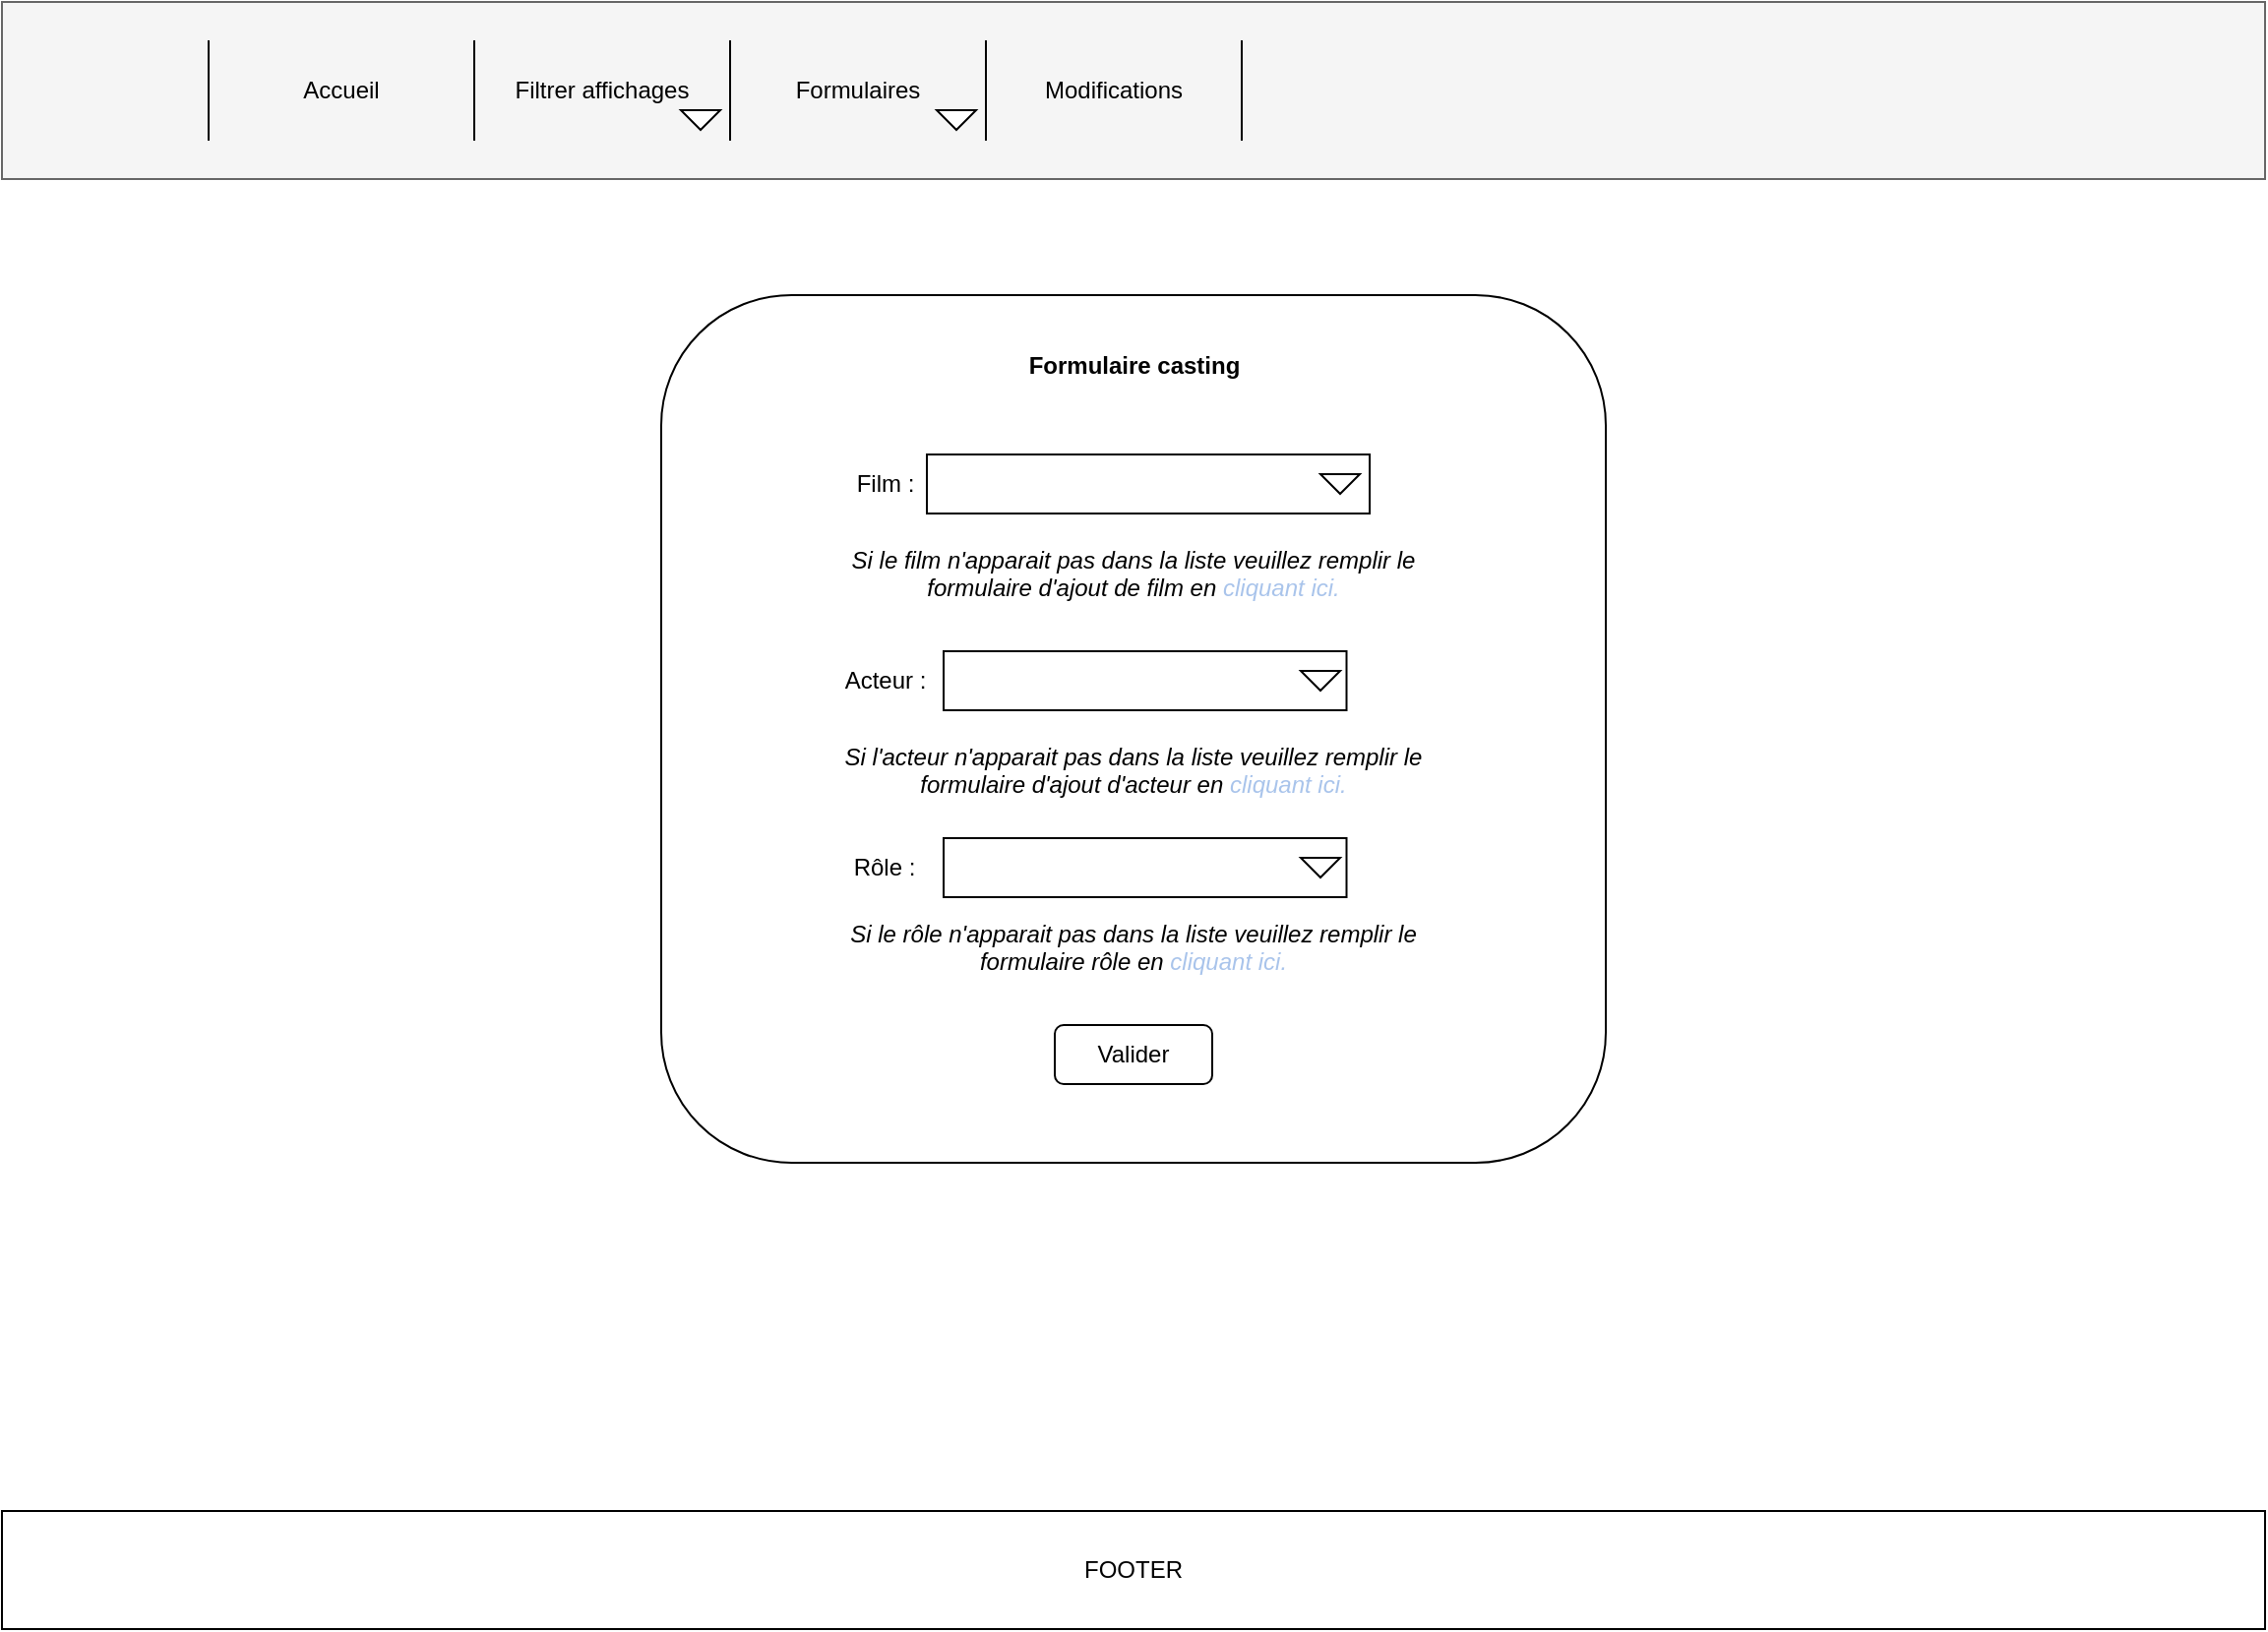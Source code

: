 <mxfile version="21.1.8" type="github">
  <diagram name="Page-1" id="1hrMliXUyaiEVK_QisMv">
    <mxGraphModel dx="1434" dy="754" grid="1" gridSize="10" guides="1" tooltips="1" connect="1" arrows="1" fold="1" page="1" pageScale="1" pageWidth="1169" pageHeight="827" math="0" shadow="0">
      <root>
        <mxCell id="0" />
        <mxCell id="1" parent="0" />
        <mxCell id="t0LKm3EGDs16AiwfEuaH-1" value="" style="rounded=0;whiteSpace=wrap;html=1;fillColor=#f5f5f5;fontColor=#333333;strokeColor=#666666;" vertex="1" parent="1">
          <mxGeometry x="10" width="1150" height="90" as="geometry" />
        </mxCell>
        <mxCell id="t0LKm3EGDs16AiwfEuaH-2" value="Filtrer affichages" style="shape=partialRectangle;whiteSpace=wrap;html=1;bottom=0;top=0;fillColor=none;" vertex="1" parent="1">
          <mxGeometry x="250" y="20" width="130" height="50" as="geometry" />
        </mxCell>
        <mxCell id="t0LKm3EGDs16AiwfEuaH-3" value="Formulaires" style="shape=partialRectangle;whiteSpace=wrap;html=1;bottom=0;top=0;fillColor=none;" vertex="1" parent="1">
          <mxGeometry x="380" y="20" width="130" height="50" as="geometry" />
        </mxCell>
        <mxCell id="t0LKm3EGDs16AiwfEuaH-4" value="Modifications" style="shape=partialRectangle;whiteSpace=wrap;html=1;bottom=0;top=0;fillColor=none;" vertex="1" parent="1">
          <mxGeometry x="510" y="20" width="130" height="50" as="geometry" />
        </mxCell>
        <mxCell id="t0LKm3EGDs16AiwfEuaH-5" value="&lt;p style=&quot;line-height: 120%;&quot;&gt;Accueil&lt;/p&gt;" style="shape=partialRectangle;whiteSpace=wrap;html=1;bottom=0;top=0;fillColor=none;" vertex="1" parent="1">
          <mxGeometry x="115" y="20" width="135" height="50" as="geometry" />
        </mxCell>
        <mxCell id="t0LKm3EGDs16AiwfEuaH-6" value="" style="triangle;whiteSpace=wrap;html=1;rotation=90;" vertex="1" parent="1">
          <mxGeometry x="360" y="50" width="10" height="20" as="geometry" />
        </mxCell>
        <mxCell id="t0LKm3EGDs16AiwfEuaH-7" value="" style="triangle;whiteSpace=wrap;html=1;rotation=90;" vertex="1" parent="1">
          <mxGeometry x="490" y="50" width="10" height="20" as="geometry" />
        </mxCell>
        <mxCell id="t0LKm3EGDs16AiwfEuaH-8" value="FOOTER" style="rounded=0;whiteSpace=wrap;html=1;resizeWidth=0;" vertex="1" parent="1">
          <mxGeometry x="10" y="767" width="1150" height="60" as="geometry" />
        </mxCell>
        <mxCell id="t0LKm3EGDs16AiwfEuaH-9" value="" style="rounded=1;whiteSpace=wrap;html=1;" vertex="1" parent="1">
          <mxGeometry x="345" y="149" width="480" height="441" as="geometry" />
        </mxCell>
        <mxCell id="t0LKm3EGDs16AiwfEuaH-10" value="" style="rounded=0;whiteSpace=wrap;html=1;" vertex="1" parent="1">
          <mxGeometry x="480" y="230" width="225" height="30" as="geometry" />
        </mxCell>
        <mxCell id="t0LKm3EGDs16AiwfEuaH-11" value="&lt;b&gt;Formulaire casting&lt;br&gt;&lt;/b&gt;" style="text;html=1;strokeColor=none;fillColor=none;align=center;verticalAlign=middle;whiteSpace=wrap;rounded=0;" vertex="1" parent="1">
          <mxGeometry x="471.75" y="170" width="226.5" height="30" as="geometry" />
        </mxCell>
        <mxCell id="t0LKm3EGDs16AiwfEuaH-12" value="Film :" style="text;html=1;strokeColor=none;fillColor=none;align=center;verticalAlign=middle;whiteSpace=wrap;rounded=0;" vertex="1" parent="1">
          <mxGeometry x="428.5" y="230" width="60" height="30" as="geometry" />
        </mxCell>
        <mxCell id="t0LKm3EGDs16AiwfEuaH-13" value="Acteur :" style="text;html=1;strokeColor=none;fillColor=none;align=center;verticalAlign=middle;whiteSpace=wrap;rounded=0;" vertex="1" parent="1">
          <mxGeometry x="428.5" y="330" width="60" height="30" as="geometry" />
        </mxCell>
        <mxCell id="t0LKm3EGDs16AiwfEuaH-14" value="" style="rounded=0;whiteSpace=wrap;html=1;" vertex="1" parent="1">
          <mxGeometry x="488.5" y="330" width="204.75" height="30" as="geometry" />
        </mxCell>
        <mxCell id="t0LKm3EGDs16AiwfEuaH-17" value="Rôle :" style="text;html=1;strokeColor=none;fillColor=none;align=center;verticalAlign=middle;whiteSpace=wrap;rounded=0;" vertex="1" parent="1">
          <mxGeometry x="402" y="425" width="113" height="30" as="geometry" />
        </mxCell>
        <mxCell id="t0LKm3EGDs16AiwfEuaH-20" value="Valider" style="rounded=1;whiteSpace=wrap;html=1;" vertex="1" parent="1">
          <mxGeometry x="545" y="520" width="80" height="30" as="geometry" />
        </mxCell>
        <mxCell id="t0LKm3EGDs16AiwfEuaH-29" value="" style="triangle;whiteSpace=wrap;html=1;rotation=90;" vertex="1" parent="1">
          <mxGeometry x="685" y="235" width="10" height="20" as="geometry" />
        </mxCell>
        <mxCell id="t0LKm3EGDs16AiwfEuaH-31" value="" style="triangle;whiteSpace=wrap;html=1;rotation=90;" vertex="1" parent="1">
          <mxGeometry x="675" y="335" width="10" height="20" as="geometry" />
        </mxCell>
        <mxCell id="t0LKm3EGDs16AiwfEuaH-33" value="&lt;div align=&quot;center&quot;&gt;&lt;i&gt;Si le film n&#39;apparait pas dans la liste veuillez remplir le formulaire d&#39;ajout de film en &lt;font color=&quot;#a9c4eb&quot;&gt;cliquant ici.&lt;/font&gt;&lt;/i&gt;&lt;/div&gt;" style="text;whiteSpace=wrap;html=1;align=center;" vertex="1" parent="1">
          <mxGeometry x="425" y="270" width="320" height="50" as="geometry" />
        </mxCell>
        <mxCell id="t0LKm3EGDs16AiwfEuaH-35" value="&lt;div align=&quot;center&quot;&gt;&lt;i&gt;Si l&#39;acteur n&#39;apparait pas dans la liste veuillez remplir le formulaire d&#39;ajout d&#39;acteur en &lt;font color=&quot;#a9c4eb&quot;&gt;cliquant ici.&lt;/font&gt;&lt;/i&gt;&lt;/div&gt;" style="text;whiteSpace=wrap;html=1;align=center;" vertex="1" parent="1">
          <mxGeometry x="425" y="370" width="320" height="50" as="geometry" />
        </mxCell>
        <mxCell id="t0LKm3EGDs16AiwfEuaH-36" value="" style="rounded=0;whiteSpace=wrap;html=1;" vertex="1" parent="1">
          <mxGeometry x="488.5" y="425" width="204.75" height="30" as="geometry" />
        </mxCell>
        <mxCell id="t0LKm3EGDs16AiwfEuaH-37" value="" style="triangle;whiteSpace=wrap;html=1;rotation=90;" vertex="1" parent="1">
          <mxGeometry x="675" y="430" width="10" height="20" as="geometry" />
        </mxCell>
        <mxCell id="t0LKm3EGDs16AiwfEuaH-38" value="&lt;div align=&quot;center&quot;&gt;&lt;i&gt;Si le rôle n&#39;apparait pas dans la liste veuillez remplir le formulaire rôle en &lt;font color=&quot;#a9c4eb&quot;&gt;cliquant ici.&lt;/font&gt;&lt;/i&gt;&lt;/div&gt;" style="text;whiteSpace=wrap;html=1;align=center;" vertex="1" parent="1">
          <mxGeometry x="425" y="460" width="320" height="50" as="geometry" />
        </mxCell>
      </root>
    </mxGraphModel>
  </diagram>
</mxfile>
